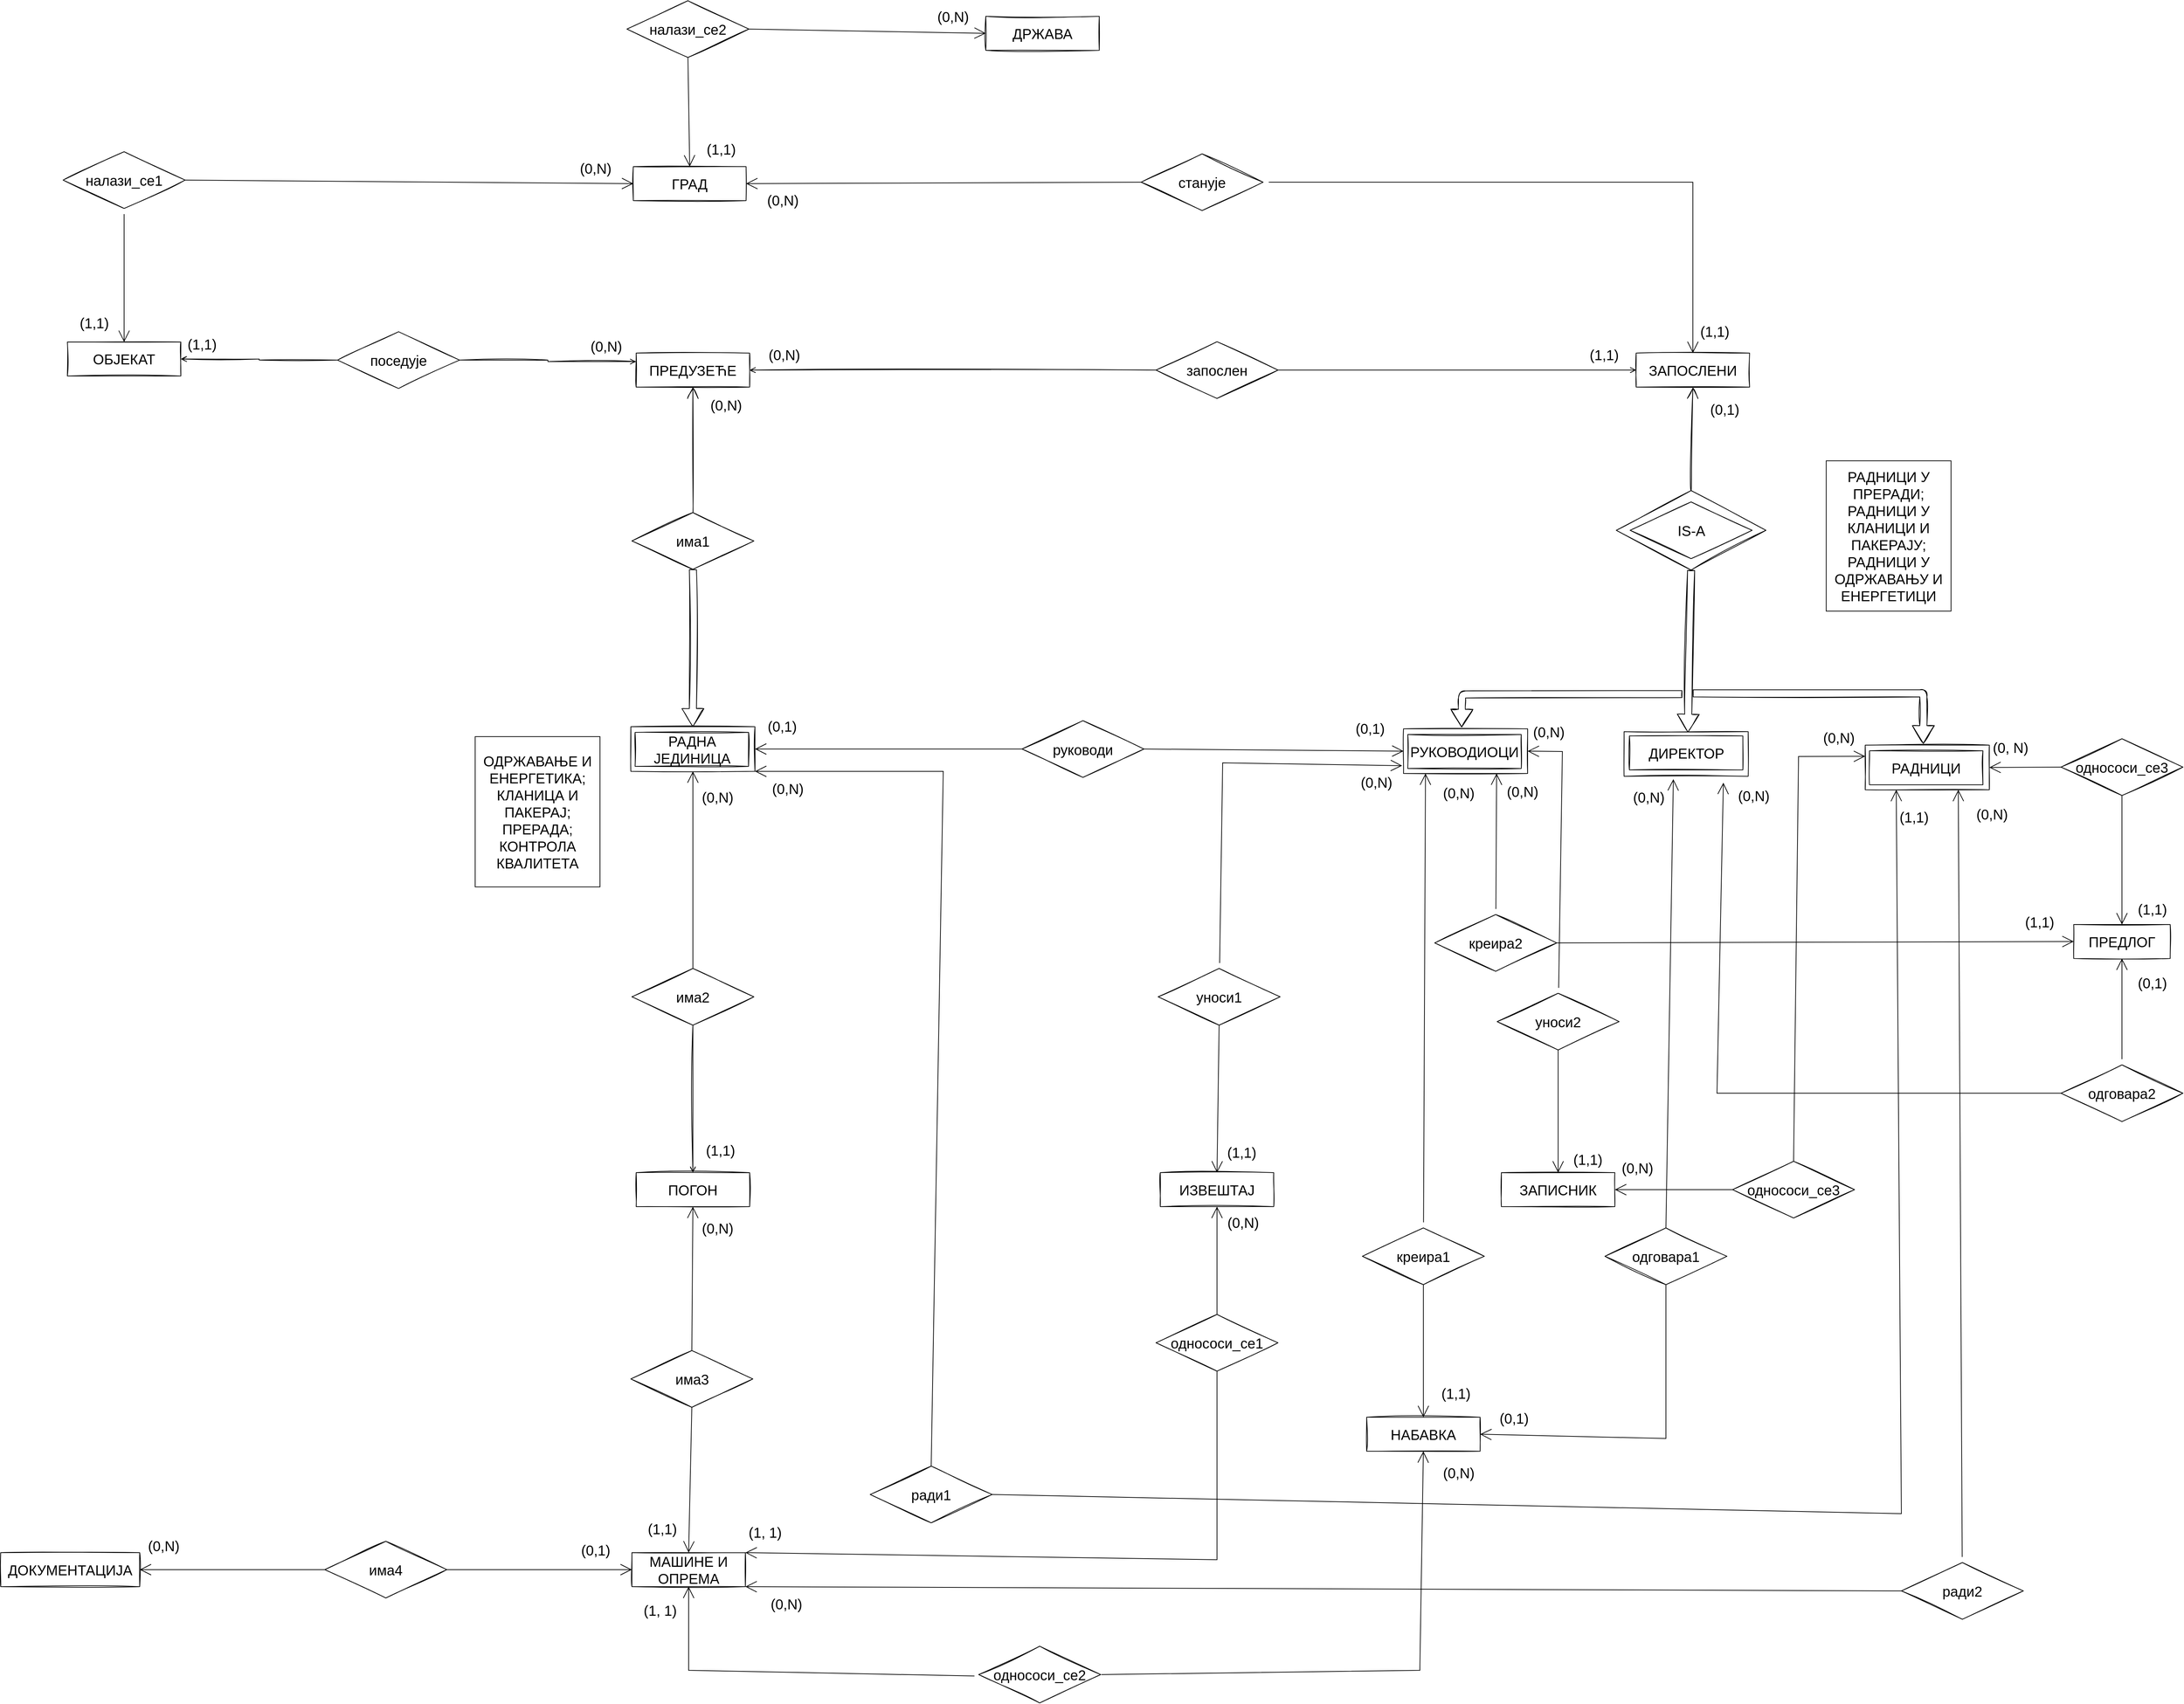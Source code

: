 <mxfile version="20.0.4" type="device"><diagram id="zgDDuko_ZNongps94F_z" name="Page-1"><mxGraphModel dx="5540" dy="3440" grid="0" gridSize="10" guides="1" tooltips="1" connect="1" arrows="1" fold="1" page="0" pageScale="1" pageWidth="850" pageHeight="1100" math="0" shadow="0"><root><mxCell id="0"/><mxCell id="1" parent="0"/><mxCell id="6PzKKw52rIxRsLYFCzXX-1" value="ПРЕДУЗЕЋЕ" style="rounded=0;whiteSpace=wrap;html=1;sketch=1;hachureGap=4;fontFamily=Helvetica;fontSize=20;" parent="1" vertex="1"><mxGeometry x="225" y="-86" width="160" height="48" as="geometry"/></mxCell><mxCell id="6PzKKw52rIxRsLYFCzXX-4" value="ОБЈЕКАТ" style="rounded=0;whiteSpace=wrap;html=1;sketch=1;hachureGap=4;fontFamily=Helvetica;fontSize=20;" parent="1" vertex="1"><mxGeometry x="-577" y="-101.59" width="160" height="48" as="geometry"/></mxCell><mxCell id="8_Lt-YYKCVToOVNVKKcH-5" style="edgeStyle=none;curved=1;rounded=0;orthogonalLoop=1;jettySize=auto;html=1;exitX=0.5;exitY=0;exitDx=0;exitDy=0;entryX=0.5;entryY=1;entryDx=0;entryDy=0;endArrow=open;startSize=14;endSize=14;sourcePerimeterSpacing=8;targetPerimeterSpacing=8;" parent="1" source="6PzKKw52rIxRsLYFCzXX-7" target="6PzKKw52rIxRsLYFCzXX-87" edge="1"><mxGeometry relative="1" as="geometry"/></mxCell><mxCell id="8_Lt-YYKCVToOVNVKKcH-6" style="edgeStyle=none;curved=1;rounded=0;orthogonalLoop=1;jettySize=auto;html=1;exitX=0.5;exitY=1;exitDx=0;exitDy=0;entryX=0.5;entryY=0;entryDx=0;entryDy=0;endArrow=open;startSize=14;endSize=14;sourcePerimeterSpacing=8;targetPerimeterSpacing=8;" parent="1" source="6PzKKw52rIxRsLYFCzXX-7" target="8_Lt-YYKCVToOVNVKKcH-2" edge="1"><mxGeometry relative="1" as="geometry"/></mxCell><mxCell id="6PzKKw52rIxRsLYFCzXX-7" value="има3" style="rhombus;whiteSpace=wrap;html=1;sketch=1;hachureGap=4;fontFamily=Helvetica;fontSize=20;" parent="1" vertex="1"><mxGeometry x="217.5" y="1321" width="172" height="80" as="geometry"/></mxCell><mxCell id="6PzKKw52rIxRsLYFCzXX-294" style="edgeStyle=orthogonalEdgeStyle;rounded=0;sketch=1;hachureGap=4;orthogonalLoop=1;jettySize=auto;html=1;exitX=0;exitY=0.5;exitDx=0;exitDy=0;fontFamily=Helvetica;fontSize=16;endArrow=open;sourcePerimeterSpacing=8;targetPerimeterSpacing=8;entryX=1;entryY=0.5;entryDx=0;entryDy=0;" parent="1" source="6PzKKw52rIxRsLYFCzXX-8" target="6PzKKw52rIxRsLYFCzXX-1" edge="1"><mxGeometry relative="1" as="geometry"/></mxCell><mxCell id="6PzKKw52rIxRsLYFCzXX-296" style="edgeStyle=orthogonalEdgeStyle;rounded=0;sketch=1;hachureGap=4;orthogonalLoop=1;jettySize=auto;html=1;exitX=1;exitY=0.5;exitDx=0;exitDy=0;entryX=0;entryY=0.5;entryDx=0;entryDy=0;fontFamily=Helvetica;fontSize=16;endArrow=open;sourcePerimeterSpacing=8;targetPerimeterSpacing=8;" parent="1" source="6PzKKw52rIxRsLYFCzXX-8" target="6PzKKw52rIxRsLYFCzXX-290" edge="1"><mxGeometry relative="1" as="geometry"/></mxCell><mxCell id="6PzKKw52rIxRsLYFCzXX-8" value="запослен" style="rhombus;whiteSpace=wrap;html=1;sketch=1;hachureGap=4;fontFamily=Helvetica;fontSize=20;" parent="1" vertex="1"><mxGeometry x="958" y="-102" width="172" height="80" as="geometry"/></mxCell><mxCell id="6PzKKw52rIxRsLYFCzXX-9" value="има1" style="rhombus;whiteSpace=wrap;html=1;sketch=1;hachureGap=4;fontFamily=Helvetica;fontSize=20;" parent="1" vertex="1"><mxGeometry x="219" y="139" width="172" height="80" as="geometry"/></mxCell><mxCell id="6PzKKw52rIxRsLYFCzXX-118" style="edgeStyle=orthogonalEdgeStyle;rounded=0;sketch=1;hachureGap=4;orthogonalLoop=1;jettySize=auto;html=1;exitX=0.5;exitY=1;exitDx=0;exitDy=0;entryX=0.5;entryY=0;entryDx=0;entryDy=0;fontFamily=Helvetica;fontSize=16;endArrow=open;sourcePerimeterSpacing=8;targetPerimeterSpacing=8;" parent="1" source="8_Lt-YYKCVToOVNVKKcH-24" target="6PzKKw52rIxRsLYFCzXX-87" edge="1"><mxGeometry relative="1" as="geometry"><mxPoint x="-374" y="620.5" as="sourcePoint"/></mxGeometry></mxCell><mxCell id="6PzKKw52rIxRsLYFCzXX-14" value="(0,N)" style="text;strokeColor=none;fillColor=none;html=1;align=center;verticalAlign=middle;whiteSpace=wrap;rounded=0;sketch=1;hachureGap=4;fontFamily=Helvetica;fontSize=20;" parent="1" vertex="1"><mxGeometry x="322" y="-28" width="60" height="30" as="geometry"/></mxCell><mxCell id="6PzKKw52rIxRsLYFCzXX-19" value="" style="edgeStyle=none;orthogonalLoop=1;jettySize=auto;html=1;rounded=0;sketch=1;hachureGap=4;fontFamily=Helvetica;fontSize=16;endArrow=open;startSize=14;endSize=14;sourcePerimeterSpacing=8;targetPerimeterSpacing=8;curved=1;entryX=0.5;entryY=1;entryDx=0;entryDy=0;exitX=0.5;exitY=0;exitDx=0;exitDy=0;" parent="1" source="6PzKKw52rIxRsLYFCzXX-9" target="6PzKKw52rIxRsLYFCzXX-1" edge="1"><mxGeometry width="120" relative="1" as="geometry"><mxPoint x="750" y="256" as="sourcePoint"/><mxPoint x="305" y="-70" as="targetPoint"/><Array as="points"/></mxGeometry></mxCell><mxCell id="6PzKKw52rIxRsLYFCzXX-20" value="" style="edgeStyle=none;orthogonalLoop=1;jettySize=auto;html=1;shape=flexArrow;rounded=1;startSize=8;endSize=8;sketch=1;hachureGap=4;fontFamily=Helvetica;fontSize=16;endArrow=open;sourcePerimeterSpacing=8;targetPerimeterSpacing=8;curved=1;exitX=0.5;exitY=1;exitDx=0;exitDy=0;entryX=0.5;entryY=0;entryDx=0;entryDy=0;" parent="1" source="6PzKKw52rIxRsLYFCzXX-9" target="8_Lt-YYKCVToOVNVKKcH-48" edge="1"><mxGeometry width="140" relative="1" as="geometry"><mxPoint x="308" y="109" as="sourcePoint"/><mxPoint x="308" y="400" as="targetPoint"/><Array as="points"/></mxGeometry></mxCell><mxCell id="6PzKKw52rIxRsLYFCzXX-67" value="" style="group" parent="1" vertex="1" connectable="0"><mxGeometry x="1618" y="448" width="175" height="63" as="geometry"/></mxCell><mxCell id="6PzKKw52rIxRsLYFCzXX-68" value="" style="rounded=0;whiteSpace=wrap;html=1;sketch=1;hachureGap=4;fontFamily=Helvetica;fontSize=20;" parent="6PzKKw52rIxRsLYFCzXX-67" vertex="1"><mxGeometry width="175" height="63" as="geometry"/></mxCell><mxCell id="6PzKKw52rIxRsLYFCzXX-69" value="ДИРЕКТОР" style="rounded=0;whiteSpace=wrap;html=1;sketch=1;hachureGap=4;fontFamily=Helvetica;fontSize=20;" parent="6PzKKw52rIxRsLYFCzXX-67" vertex="1"><mxGeometry x="7.5" y="6" width="160" height="48" as="geometry"/></mxCell><mxCell id="6PzKKw52rIxRsLYFCzXX-70" value="" style="group" parent="1" vertex="1" connectable="0"><mxGeometry x="1958" y="467" width="175" height="63" as="geometry"/></mxCell><mxCell id="6PzKKw52rIxRsLYFCzXX-71" value="" style="rounded=0;whiteSpace=wrap;html=1;sketch=1;hachureGap=4;fontFamily=Helvetica;fontSize=20;" parent="6PzKKw52rIxRsLYFCzXX-70" vertex="1"><mxGeometry width="175" height="63" as="geometry"/></mxCell><mxCell id="6PzKKw52rIxRsLYFCzXX-72" value="РАДНИЦИ " style="rounded=0;whiteSpace=wrap;html=1;sketch=1;hachureGap=4;fontFamily=Helvetica;fontSize=20;" parent="6PzKKw52rIxRsLYFCzXX-70" vertex="1"><mxGeometry x="6" y="8" width="160" height="48" as="geometry"/></mxCell><mxCell id="6PzKKw52rIxRsLYFCzXX-87" value="ПОГОН" style="rounded=0;whiteSpace=wrap;html=1;sketch=1;hachureGap=4;fontFamily=Helvetica;fontSize=20;" parent="1" vertex="1"><mxGeometry x="225" y="1070" width="160" height="48" as="geometry"/></mxCell><mxCell id="6PzKKw52rIxRsLYFCzXX-97" value="" style="group" parent="1" vertex="1" connectable="0"><mxGeometry x="-196" y="-119.59" width="174" height="84" as="geometry"/></mxCell><mxCell id="6PzKKw52rIxRsLYFCzXX-11" value="поседује" style="rhombus;whiteSpace=wrap;html=1;sketch=1;hachureGap=4;fontFamily=Helvetica;fontSize=20;" parent="6PzKKw52rIxRsLYFCzXX-97" vertex="1"><mxGeometry y="3.5" width="172" height="80" as="geometry"/></mxCell><mxCell id="6PzKKw52rIxRsLYFCzXX-101" style="edgeStyle=orthogonalEdgeStyle;rounded=0;sketch=1;hachureGap=4;orthogonalLoop=1;jettySize=auto;html=1;exitX=1;exitY=0.5;exitDx=0;exitDy=0;entryX=0;entryY=0.25;entryDx=0;entryDy=0;fontFamily=Helvetica;fontSize=16;endArrow=open;sourcePerimeterSpacing=8;targetPerimeterSpacing=8;" parent="1" source="6PzKKw52rIxRsLYFCzXX-11" target="6PzKKw52rIxRsLYFCzXX-1" edge="1"><mxGeometry relative="1" as="geometry"/></mxCell><mxCell id="6PzKKw52rIxRsLYFCzXX-102" style="edgeStyle=orthogonalEdgeStyle;rounded=0;sketch=1;hachureGap=4;orthogonalLoop=1;jettySize=auto;html=1;exitX=0;exitY=0.5;exitDx=0;exitDy=0;entryX=1;entryY=0.5;entryDx=0;entryDy=0;fontFamily=Helvetica;fontSize=16;endArrow=open;sourcePerimeterSpacing=8;targetPerimeterSpacing=8;" parent="1" source="6PzKKw52rIxRsLYFCzXX-11" target="6PzKKw52rIxRsLYFCzXX-4" edge="1"><mxGeometry relative="1" as="geometry"/></mxCell><mxCell id="6PzKKw52rIxRsLYFCzXX-103" value="(1,1)" style="text;strokeColor=none;fillColor=none;html=1;align=center;verticalAlign=middle;whiteSpace=wrap;rounded=0;sketch=1;hachureGap=4;fontFamily=Helvetica;fontSize=20;" parent="1" vertex="1"><mxGeometry x="-417" y="-114.09" width="60" height="30" as="geometry"/></mxCell><mxCell id="6PzKKw52rIxRsLYFCzXX-116" value="(0,N)" style="text;strokeColor=none;fillColor=none;html=1;align=center;verticalAlign=middle;whiteSpace=wrap;rounded=0;sketch=1;hachureGap=4;fontFamily=Helvetica;fontSize=20;" parent="1" vertex="1"><mxGeometry x="310" y="525" width="60" height="30" as="geometry"/></mxCell><mxCell id="6PzKKw52rIxRsLYFCzXX-121" value="(1,1)" style="text;strokeColor=none;fillColor=none;html=1;align=center;verticalAlign=middle;whiteSpace=wrap;rounded=0;sketch=1;hachureGap=4;fontFamily=Helvetica;fontSize=20;" parent="1" vertex="1"><mxGeometry x="314" y="1023" width="60" height="30" as="geometry"/></mxCell><mxCell id="6PzKKw52rIxRsLYFCzXX-194" value="" style="edgeStyle=none;orthogonalLoop=1;jettySize=auto;html=1;rounded=0;sketch=1;hachureGap=4;fontFamily=Helvetica;fontSize=16;endArrow=open;startSize=14;endSize=14;sourcePerimeterSpacing=8;targetPerimeterSpacing=8;curved=1;entryX=0.5;entryY=1;entryDx=0;entryDy=0;exitX=0.5;exitY=0;exitDx=0;exitDy=0;" parent="1" source="6PzKKw52rIxRsLYFCzXX-196" target="6PzKKw52rIxRsLYFCzXX-290" edge="1"><mxGeometry width="120" relative="1" as="geometry"><mxPoint x="1203" y="30.0" as="sourcePoint"/><mxPoint x="1203" y="-68.0" as="targetPoint"/><Array as="points"/></mxGeometry></mxCell><mxCell id="6PzKKw52rIxRsLYFCzXX-195" value="" style="group" parent="1" vertex="1" connectable="0"><mxGeometry x="1607" y="108" width="211" height="112" as="geometry"/></mxCell><mxCell id="6PzKKw52rIxRsLYFCzXX-196" value="" style="rhombus;whiteSpace=wrap;html=1;sketch=1;hachureGap=4;fontFamily=Helvetica;fontSize=20;" parent="6PzKKw52rIxRsLYFCzXX-195" vertex="1"><mxGeometry width="211" height="112" as="geometry"/></mxCell><mxCell id="6PzKKw52rIxRsLYFCzXX-197" value="IS-A" style="rhombus;whiteSpace=wrap;html=1;sketch=1;hachureGap=4;fontFamily=Helvetica;fontSize=20;" parent="6PzKKw52rIxRsLYFCzXX-195" vertex="1"><mxGeometry x="19.5" y="16" width="172" height="80" as="geometry"/></mxCell><mxCell id="6PzKKw52rIxRsLYFCzXX-201" value="" style="edgeStyle=orthogonalEdgeStyle;orthogonalLoop=1;jettySize=auto;html=1;shape=flexArrow;rounded=1;startSize=8;endSize=8;sketch=1;hachureGap=4;fontFamily=Helvetica;fontSize=16;endArrow=open;sourcePerimeterSpacing=8;targetPerimeterSpacing=8;" parent="1" edge="1"><mxGeometry width="140" relative="1" as="geometry"><mxPoint x="1700" y="395" as="sourcePoint"/><mxPoint x="1389" y="442" as="targetPoint"/></mxGeometry></mxCell><mxCell id="6PzKKw52rIxRsLYFCzXX-202" value="" style="orthogonalLoop=1;jettySize=auto;html=1;shape=flexArrow;rounded=1;startSize=8;endSize=8;sketch=1;hachureGap=4;fontFamily=Helvetica;fontSize=16;endArrow=open;sourcePerimeterSpacing=8;targetPerimeterSpacing=8;exitX=0.5;exitY=1;exitDx=0;exitDy=0;" parent="1" edge="1" source="6PzKKw52rIxRsLYFCzXX-196"><mxGeometry width="140" relative="1" as="geometry"><mxPoint x="1708" y="303" as="sourcePoint"/><mxPoint x="1708" y="449" as="targetPoint"/></mxGeometry></mxCell><mxCell id="6PzKKw52rIxRsLYFCzXX-204" value="" style="edgeStyle=orthogonalEdgeStyle;orthogonalLoop=1;jettySize=auto;html=1;shape=flexArrow;rounded=1;startSize=8;endSize=8;sketch=1;hachureGap=4;fontFamily=Helvetica;fontSize=16;endArrow=open;sourcePerimeterSpacing=8;targetPerimeterSpacing=8;" parent="1" edge="1"><mxGeometry width="140" relative="1" as="geometry"><mxPoint x="1715" y="394" as="sourcePoint"/><mxPoint x="2040" y="465" as="targetPoint"/><Array as="points"><mxPoint x="2040" y="394"/></Array></mxGeometry></mxCell><mxCell id="6PzKKw52rIxRsLYFCzXX-208" value="" style="group" parent="1" vertex="1" connectable="0"><mxGeometry x="1307" y="444" width="175" height="63" as="geometry"/></mxCell><mxCell id="6PzKKw52rIxRsLYFCzXX-209" value="" style="rounded=0;whiteSpace=wrap;html=1;sketch=1;hachureGap=4;fontFamily=Helvetica;fontSize=20;" parent="6PzKKw52rIxRsLYFCzXX-208" vertex="1"><mxGeometry width="175" height="63" as="geometry"/></mxCell><mxCell id="6PzKKw52rIxRsLYFCzXX-210" value="РУКОВОДИОЦИ" style="rounded=0;whiteSpace=wrap;html=1;sketch=1;hachureGap=4;fontFamily=Helvetica;fontSize=20;" parent="6PzKKw52rIxRsLYFCzXX-208" vertex="1"><mxGeometry x="6" y="8" width="160" height="48" as="geometry"/></mxCell><mxCell id="6PzKKw52rIxRsLYFCzXX-211" value="(1,1)" style="text;strokeColor=none;fillColor=none;html=1;align=center;verticalAlign=middle;whiteSpace=wrap;rounded=0;sketch=1;hachureGap=4;fontFamily=Helvetica;fontSize=20;" parent="1" vertex="1"><mxGeometry x="1560" y="-98.59" width="60" height="30" as="geometry"/></mxCell><mxCell id="6PzKKw52rIxRsLYFCzXX-290" value="ЗАПОСЛЕНИ" style="rounded=0;whiteSpace=wrap;html=1;sketch=1;hachureGap=4;fontFamily=Helvetica;fontSize=20;" parent="1" vertex="1"><mxGeometry x="1635" y="-86" width="160" height="48" as="geometry"/></mxCell><mxCell id="6PzKKw52rIxRsLYFCzXX-295" value="(0,N)" style="text;strokeColor=none;fillColor=none;html=1;align=center;verticalAlign=middle;whiteSpace=wrap;rounded=0;sketch=1;hachureGap=4;fontFamily=Helvetica;fontSize=20;" parent="1" vertex="1"><mxGeometry x="153" y="-111" width="60" height="30" as="geometry"/></mxCell><mxCell id="8_Lt-YYKCVToOVNVKKcH-2" value="МАШИНЕ И ОПРЕМА" style="rounded=0;whiteSpace=wrap;html=1;sketch=1;hachureGap=4;fontFamily=Helvetica;fontSize=20;" parent="1" vertex="1"><mxGeometry x="219" y="1606" width="160" height="48" as="geometry"/></mxCell><mxCell id="8_Lt-YYKCVToOVNVKKcH-87" style="edgeStyle=none;rounded=0;orthogonalLoop=1;jettySize=auto;html=1;entryX=0.177;entryY=1;entryDx=0;entryDy=0;endArrow=open;startSize=14;endSize=14;sourcePerimeterSpacing=8;targetPerimeterSpacing=8;entryPerimeter=0;" parent="1" source="8_Lt-YYKCVToOVNVKKcH-4" target="6PzKKw52rIxRsLYFCzXX-209" edge="1"><mxGeometry relative="1" as="geometry"/></mxCell><mxCell id="8_Lt-YYKCVToOVNVKKcH-92" style="edgeStyle=none;rounded=0;orthogonalLoop=1;jettySize=auto;html=1;exitX=0.5;exitY=1;exitDx=0;exitDy=0;entryX=0.5;entryY=0;entryDx=0;entryDy=0;endArrow=open;startSize=14;endSize=14;sourcePerimeterSpacing=8;targetPerimeterSpacing=8;" parent="1" source="8_Lt-YYKCVToOVNVKKcH-4" target="8_Lt-YYKCVToOVNVKKcH-89" edge="1"><mxGeometry relative="1" as="geometry"/></mxCell><mxCell id="8_Lt-YYKCVToOVNVKKcH-4" value="креира1" style="rhombus;whiteSpace=wrap;html=1;sketch=1;hachureGap=4;fontFamily=Helvetica;fontSize=20;" parent="1" vertex="1"><mxGeometry x="1249" y="1148" width="172" height="80" as="geometry"/></mxCell><mxCell id="8_Lt-YYKCVToOVNVKKcH-7" value="(0,N)" style="text;strokeColor=none;fillColor=none;html=1;align=center;verticalAlign=middle;whiteSpace=wrap;rounded=0;sketch=1;hachureGap=4;fontFamily=Helvetica;fontSize=20;" parent="1" vertex="1"><mxGeometry x="310" y="1133" width="60" height="30" as="geometry"/></mxCell><mxCell id="8_Lt-YYKCVToOVNVKKcH-8" value="(1,1)" style="text;strokeColor=none;fillColor=none;html=1;align=center;verticalAlign=middle;whiteSpace=wrap;rounded=0;sketch=1;hachureGap=4;fontFamily=Helvetica;fontSize=20;" parent="1" vertex="1"><mxGeometry x="232" y="1557" width="60" height="30" as="geometry"/></mxCell><mxCell id="8_Lt-YYKCVToOVNVKKcH-25" style="edgeStyle=none;rounded=0;orthogonalLoop=1;jettySize=auto;html=1;entryX=0.5;entryY=1;entryDx=0;entryDy=0;endArrow=open;startSize=14;endSize=14;sourcePerimeterSpacing=8;targetPerimeterSpacing=8;exitX=0.5;exitY=0;exitDx=0;exitDy=0;" parent="1" source="8_Lt-YYKCVToOVNVKKcH-24" target="8_Lt-YYKCVToOVNVKKcH-48" edge="1"><mxGeometry relative="1" as="geometry"><mxPoint x="309" y="444" as="targetPoint"/></mxGeometry></mxCell><mxCell id="8_Lt-YYKCVToOVNVKKcH-24" value="има2" style="rhombus;whiteSpace=wrap;html=1;sketch=1;hachureGap=4;fontFamily=Helvetica;fontSize=20;" parent="1" vertex="1"><mxGeometry x="219" y="782" width="172" height="80" as="geometry"/></mxCell><mxCell id="8_Lt-YYKCVToOVNVKKcH-36" value="&lt;div&gt;ОДРЖАВАЊЕ И ЕНЕРГЕТИКА;&lt;/div&gt;&lt;div&gt;КЛАНИЦА И ПАКЕРАЈ;&lt;/div&gt;&lt;div&gt;ПРЕРАДА;&lt;/div&gt;&lt;div&gt;КОНТРОЛА КВАЛИТЕТА&lt;br&gt;&lt;/div&gt;" style="rounded=0;whiteSpace=wrap;html=1;hachureGap=4;fontSize=20;" parent="1" vertex="1"><mxGeometry x="-2" y="455" width="176" height="212" as="geometry"/></mxCell><mxCell id="8_Lt-YYKCVToOVNVKKcH-42" value="&lt;div&gt;РАДНИЦИ У ПРЕРАДИ;&lt;/div&gt;&lt;div&gt;РАДНИЦИ У КЛАНИЦИ И ПАКЕРАЈУ;&lt;/div&gt;&lt;div&gt;РАДНИЦИ У ОДРЖАВАЊУ И ЕНЕРГЕТИЦИ&lt;br&gt;&lt;/div&gt;" style="rounded=0;whiteSpace=wrap;html=1;hachureGap=4;fontSize=20;" parent="1" vertex="1"><mxGeometry x="1903" y="66" width="176" height="212" as="geometry"/></mxCell><mxCell id="8_Lt-YYKCVToOVNVKKcH-47" value="" style="group" parent="1" vertex="1" connectable="0"><mxGeometry x="217.5" y="441" width="175" height="63" as="geometry"/></mxCell><mxCell id="8_Lt-YYKCVToOVNVKKcH-48" value="" style="rounded=0;whiteSpace=wrap;html=1;sketch=1;hachureGap=4;fontFamily=Helvetica;fontSize=20;" parent="8_Lt-YYKCVToOVNVKKcH-47" vertex="1"><mxGeometry width="175" height="63" as="geometry"/></mxCell><mxCell id="8_Lt-YYKCVToOVNVKKcH-49" value="РАДНА ЈЕДИНИЦА" style="rounded=0;whiteSpace=wrap;html=1;sketch=1;hachureGap=4;fontFamily=Helvetica;fontSize=20;" parent="8_Lt-YYKCVToOVNVKKcH-47" vertex="1"><mxGeometry x="6" y="8" width="160" height="48" as="geometry"/></mxCell><mxCell id="8_Lt-YYKCVToOVNVKKcH-54" style="edgeStyle=none;rounded=0;orthogonalLoop=1;jettySize=auto;html=1;entryX=0.75;entryY=1;entryDx=0;entryDy=0;endArrow=open;startSize=14;endSize=14;sourcePerimeterSpacing=8;targetPerimeterSpacing=8;" parent="1" source="8_Lt-YYKCVToOVNVKKcH-52" target="6PzKKw52rIxRsLYFCzXX-71" edge="1"><mxGeometry relative="1" as="geometry"/></mxCell><mxCell id="8_Lt-YYKCVToOVNVKKcH-64" style="edgeStyle=none;rounded=0;orthogonalLoop=1;jettySize=auto;html=1;exitX=0;exitY=0.5;exitDx=0;exitDy=0;entryX=1;entryY=1;entryDx=0;entryDy=0;endArrow=open;startSize=14;endSize=14;sourcePerimeterSpacing=8;targetPerimeterSpacing=8;" parent="1" source="8_Lt-YYKCVToOVNVKKcH-52" target="8_Lt-YYKCVToOVNVKKcH-2" edge="1"><mxGeometry relative="1" as="geometry"/></mxCell><mxCell id="8_Lt-YYKCVToOVNVKKcH-52" value="ради2" style="rhombus;whiteSpace=wrap;html=1;sketch=1;hachureGap=4;fontFamily=Helvetica;fontSize=20;" parent="1" vertex="1"><mxGeometry x="2009" y="1620" width="172" height="80" as="geometry"/></mxCell><mxCell id="8_Lt-YYKCVToOVNVKKcH-65" value="(0,N)" style="text;strokeColor=none;fillColor=none;html=1;align=center;verticalAlign=middle;whiteSpace=wrap;rounded=0;sketch=1;hachureGap=4;fontFamily=Helvetica;fontSize=20;" parent="1" vertex="1"><mxGeometry x="407" y="1663" width="60" height="30" as="geometry"/></mxCell><mxCell id="8_Lt-YYKCVToOVNVKKcH-73" style="edgeStyle=none;rounded=0;orthogonalLoop=1;jettySize=auto;html=1;exitX=1;exitY=0.5;exitDx=0;exitDy=0;entryX=0;entryY=0.5;entryDx=0;entryDy=0;endArrow=open;startSize=14;endSize=14;sourcePerimeterSpacing=8;targetPerimeterSpacing=8;" parent="1" source="8_Lt-YYKCVToOVNVKKcH-71" target="6PzKKw52rIxRsLYFCzXX-209" edge="1"><mxGeometry relative="1" as="geometry"/></mxCell><mxCell id="8_Lt-YYKCVToOVNVKKcH-74" style="edgeStyle=none;rounded=0;orthogonalLoop=1;jettySize=auto;html=1;exitX=0;exitY=0.5;exitDx=0;exitDy=0;entryX=1;entryY=0.5;entryDx=0;entryDy=0;endArrow=open;startSize=14;endSize=14;sourcePerimeterSpacing=8;targetPerimeterSpacing=8;" parent="1" source="8_Lt-YYKCVToOVNVKKcH-71" target="8_Lt-YYKCVToOVNVKKcH-48" edge="1"><mxGeometry relative="1" as="geometry"/></mxCell><mxCell id="8_Lt-YYKCVToOVNVKKcH-71" value="руководи" style="rhombus;whiteSpace=wrap;html=1;sketch=1;hachureGap=4;fontFamily=Helvetica;fontSize=20;" parent="1" vertex="1"><mxGeometry x="769" y="432.5" width="172" height="80" as="geometry"/></mxCell><mxCell id="8_Lt-YYKCVToOVNVKKcH-78" value="(0,1)" style="text;strokeColor=none;fillColor=none;html=1;align=center;verticalAlign=middle;whiteSpace=wrap;rounded=0;sketch=1;hachureGap=4;fontFamily=Helvetica;fontSize=20;" parent="1" vertex="1"><mxGeometry x="401" y="425" width="60" height="30" as="geometry"/></mxCell><mxCell id="8_Lt-YYKCVToOVNVKKcH-80" value="(0,1)" style="text;strokeColor=none;fillColor=none;html=1;align=center;verticalAlign=middle;whiteSpace=wrap;rounded=0;sketch=1;hachureGap=4;fontFamily=Helvetica;fontSize=20;" parent="1" vertex="1"><mxGeometry x="1230" y="428" width="60" height="30" as="geometry"/></mxCell><mxCell id="8_Lt-YYKCVToOVNVKKcH-81" value="(0,N)" style="text;strokeColor=none;fillColor=none;html=1;align=center;verticalAlign=middle;whiteSpace=wrap;rounded=0;sketch=1;hachureGap=4;fontFamily=Helvetica;fontSize=20;" parent="1" vertex="1"><mxGeometry x="404" y="-98.59" width="60" height="30" as="geometry"/></mxCell><mxCell id="8_Lt-YYKCVToOVNVKKcH-89" value="НАБАВКА" style="rounded=0;whiteSpace=wrap;html=1;sketch=1;hachureGap=4;fontFamily=Helvetica;fontSize=20;" parent="1" vertex="1"><mxGeometry x="1255" y="1415" width="160" height="48" as="geometry"/></mxCell><mxCell id="8_Lt-YYKCVToOVNVKKcH-101" style="edgeStyle=none;rounded=0;orthogonalLoop=1;jettySize=auto;html=1;entryX=0.5;entryY=1;entryDx=0;entryDy=0;endArrow=open;startSize=14;endSize=14;sourcePerimeterSpacing=8;targetPerimeterSpacing=8;" parent="1" target="8_Lt-YYKCVToOVNVKKcH-89" edge="1"><mxGeometry relative="1" as="geometry"><mxPoint x="881" y="1778" as="sourcePoint"/><Array as="points"><mxPoint x="1330" y="1772"/></Array></mxGeometry></mxCell><mxCell id="8_Lt-YYKCVToOVNVKKcH-102" style="edgeStyle=none;rounded=0;orthogonalLoop=1;jettySize=auto;html=1;entryX=0.5;entryY=1;entryDx=0;entryDy=0;endArrow=open;startSize=14;endSize=14;sourcePerimeterSpacing=8;targetPerimeterSpacing=8;" parent="1" target="8_Lt-YYKCVToOVNVKKcH-2" edge="1"><mxGeometry relative="1" as="geometry"><mxPoint x="702" y="1780" as="sourcePoint"/><Array as="points"><mxPoint x="299" y="1772"/></Array></mxGeometry></mxCell><mxCell id="8_Lt-YYKCVToOVNVKKcH-96" value="(0,N)" style="text;strokeColor=none;fillColor=none;html=1;align=center;verticalAlign=middle;whiteSpace=wrap;rounded=0;sketch=1;hachureGap=4;fontFamily=Helvetica;fontSize=20;" parent="1" vertex="1"><mxGeometry x="2107" y="549" width="60" height="30" as="geometry"/></mxCell><mxCell id="8_Lt-YYKCVToOVNVKKcH-103" value="(0,N)" style="text;strokeColor=none;fillColor=none;html=1;align=center;verticalAlign=middle;whiteSpace=wrap;rounded=0;sketch=1;hachureGap=4;fontFamily=Helvetica;fontSize=20;" parent="1" vertex="1"><mxGeometry x="1355" y="1478" width="60" height="30" as="geometry"/></mxCell><mxCell id="8_Lt-YYKCVToOVNVKKcH-104" value="(1, 1)" style="text;strokeColor=none;fillColor=none;html=1;align=center;verticalAlign=middle;whiteSpace=wrap;rounded=0;sketch=1;hachureGap=4;fontFamily=Helvetica;fontSize=20;" parent="1" vertex="1"><mxGeometry x="229" y="1672" width="60" height="30" as="geometry"/></mxCell><mxCell id="8_Lt-YYKCVToOVNVKKcH-108" style="edgeStyle=none;rounded=0;orthogonalLoop=1;jettySize=auto;html=1;exitX=0.5;exitY=0;exitDx=0;exitDy=0;entryX=0.397;entryY=1.063;entryDx=0;entryDy=0;endArrow=open;startSize=14;endSize=14;sourcePerimeterSpacing=8;targetPerimeterSpacing=8;entryPerimeter=0;" parent="1" source="8_Lt-YYKCVToOVNVKKcH-107" target="6PzKKw52rIxRsLYFCzXX-68" edge="1"><mxGeometry relative="1" as="geometry"/></mxCell><mxCell id="8_Lt-YYKCVToOVNVKKcH-109" style="edgeStyle=none;rounded=0;orthogonalLoop=1;jettySize=auto;html=1;exitX=0.5;exitY=1;exitDx=0;exitDy=0;entryX=1;entryY=0.5;entryDx=0;entryDy=0;endArrow=open;startSize=14;endSize=14;sourcePerimeterSpacing=8;targetPerimeterSpacing=8;" parent="1" source="8_Lt-YYKCVToOVNVKKcH-107" target="8_Lt-YYKCVToOVNVKKcH-89" edge="1"><mxGeometry relative="1" as="geometry"><Array as="points"><mxPoint x="1677" y="1445"/></Array></mxGeometry></mxCell><mxCell id="8_Lt-YYKCVToOVNVKKcH-107" value="одговара1" style="rhombus;whiteSpace=wrap;html=1;sketch=1;hachureGap=4;fontFamily=Helvetica;fontSize=20;" parent="1" vertex="1"><mxGeometry x="1591" y="1148" width="172" height="80" as="geometry"/></mxCell><mxCell id="8_Lt-YYKCVToOVNVKKcH-111" style="edgeStyle=none;rounded=0;orthogonalLoop=1;jettySize=auto;html=1;endArrow=open;startSize=14;endSize=14;sourcePerimeterSpacing=8;targetPerimeterSpacing=8;" parent="1" source="8_Lt-YYKCVToOVNVKKcH-110" edge="1"><mxGeometry relative="1" as="geometry"><Array as="points"><mxPoint x="1052" y="492"/></Array><mxPoint x="1305" y="496" as="targetPoint"/></mxGeometry></mxCell><mxCell id="8_Lt-YYKCVToOVNVKKcH-113" style="edgeStyle=none;rounded=0;orthogonalLoop=1;jettySize=auto;html=1;exitX=0.5;exitY=1;exitDx=0;exitDy=0;entryX=0.5;entryY=0;entryDx=0;entryDy=0;endArrow=open;startSize=14;endSize=14;sourcePerimeterSpacing=8;targetPerimeterSpacing=8;" parent="1" source="8_Lt-YYKCVToOVNVKKcH-110" target="8_Lt-YYKCVToOVNVKKcH-112" edge="1"><mxGeometry relative="1" as="geometry"/></mxCell><mxCell id="8_Lt-YYKCVToOVNVKKcH-110" value="уноси1" style="rhombus;whiteSpace=wrap;html=1;sketch=1;hachureGap=4;fontFamily=Helvetica;fontSize=20;" parent="1" vertex="1"><mxGeometry x="961" y="782" width="172" height="80" as="geometry"/></mxCell><mxCell id="8_Lt-YYKCVToOVNVKKcH-112" value="ИЗВЕШТАЈ" style="rounded=0;whiteSpace=wrap;html=1;sketch=1;hachureGap=4;fontFamily=Helvetica;fontSize=20;" parent="1" vertex="1"><mxGeometry x="964" y="1070" width="160" height="48" as="geometry"/></mxCell><mxCell id="8_Lt-YYKCVToOVNVKKcH-115" value="ДОКУМЕНТАЦИЈА" style="rounded=0;whiteSpace=wrap;html=1;sketch=1;hachureGap=4;fontFamily=Helvetica;fontSize=20;" parent="1" vertex="1"><mxGeometry x="-671" y="1606" width="196" height="48" as="geometry"/></mxCell><mxCell id="8_Lt-YYKCVToOVNVKKcH-117" style="edgeStyle=none;rounded=0;orthogonalLoop=1;jettySize=auto;html=1;exitX=1;exitY=0.5;exitDx=0;exitDy=0;entryX=0;entryY=0.5;entryDx=0;entryDy=0;endArrow=open;startSize=14;endSize=14;sourcePerimeterSpacing=8;targetPerimeterSpacing=8;" parent="1" source="8_Lt-YYKCVToOVNVKKcH-116" target="8_Lt-YYKCVToOVNVKKcH-2" edge="1"><mxGeometry relative="1" as="geometry"/></mxCell><mxCell id="8_Lt-YYKCVToOVNVKKcH-130" style="edgeStyle=none;rounded=0;orthogonalLoop=1;jettySize=auto;html=1;exitX=0;exitY=0.5;exitDx=0;exitDy=0;entryX=1;entryY=0.5;entryDx=0;entryDy=0;endArrow=open;startSize=14;endSize=14;sourcePerimeterSpacing=8;targetPerimeterSpacing=8;" parent="1" source="8_Lt-YYKCVToOVNVKKcH-116" target="8_Lt-YYKCVToOVNVKKcH-115" edge="1"><mxGeometry relative="1" as="geometry"/></mxCell><mxCell id="8_Lt-YYKCVToOVNVKKcH-116" value="има4" style="rhombus;whiteSpace=wrap;html=1;sketch=1;hachureGap=4;fontFamily=Helvetica;fontSize=20;" parent="1" vertex="1"><mxGeometry x="-214" y="1590" width="172" height="80" as="geometry"/></mxCell><mxCell id="8_Lt-YYKCVToOVNVKKcH-119" value="(0,1)" style="text;strokeColor=none;fillColor=none;html=1;align=center;verticalAlign=middle;whiteSpace=wrap;rounded=0;sketch=1;hachureGap=4;fontFamily=Helvetica;fontSize=20;" parent="1" vertex="1"><mxGeometry x="138" y="1587" width="60" height="30" as="geometry"/></mxCell><mxCell id="8_Lt-YYKCVToOVNVKKcH-124" value="(0,1)" style="text;strokeColor=none;fillColor=none;html=1;align=center;verticalAlign=middle;whiteSpace=wrap;rounded=0;sketch=1;hachureGap=4;fontFamily=Helvetica;fontSize=20;" parent="1" vertex="1"><mxGeometry x="1730" y="-22" width="60" height="30" as="geometry"/></mxCell><mxCell id="8_Lt-YYKCVToOVNVKKcH-126" style="edgeStyle=none;rounded=0;orthogonalLoop=1;jettySize=auto;html=1;exitX=1;exitY=0.5;exitDx=0;exitDy=0;entryX=0.25;entryY=1;entryDx=0;entryDy=0;endArrow=open;startSize=14;endSize=14;sourcePerimeterSpacing=8;targetPerimeterSpacing=8;" parent="1" source="8_Lt-YYKCVToOVNVKKcH-125" target="6PzKKw52rIxRsLYFCzXX-71" edge="1"><mxGeometry relative="1" as="geometry"><Array as="points"><mxPoint x="2009" y="1551"/></Array></mxGeometry></mxCell><mxCell id="8_Lt-YYKCVToOVNVKKcH-127" style="edgeStyle=none;rounded=0;orthogonalLoop=1;jettySize=auto;html=1;exitX=0.5;exitY=0;exitDx=0;exitDy=0;entryX=1;entryY=1;entryDx=0;entryDy=0;endArrow=open;startSize=14;endSize=14;sourcePerimeterSpacing=8;targetPerimeterSpacing=8;" parent="1" source="8_Lt-YYKCVToOVNVKKcH-125" target="8_Lt-YYKCVToOVNVKKcH-48" edge="1"><mxGeometry relative="1" as="geometry"><Array as="points"><mxPoint x="658" y="504"/></Array></mxGeometry></mxCell><mxCell id="8_Lt-YYKCVToOVNVKKcH-125" value="ради1" style="rhombus;whiteSpace=wrap;html=1;sketch=1;hachureGap=4;fontFamily=Helvetica;fontSize=20;" parent="1" vertex="1"><mxGeometry x="555" y="1484" width="172" height="80" as="geometry"/></mxCell><mxCell id="8_Lt-YYKCVToOVNVKKcH-128" value="(1,1)" style="text;strokeColor=none;fillColor=none;html=1;align=center;verticalAlign=middle;whiteSpace=wrap;rounded=0;sketch=1;hachureGap=4;fontFamily=Helvetica;fontSize=20;" parent="1" vertex="1"><mxGeometry x="1997" y="553" width="60" height="30" as="geometry"/></mxCell><mxCell id="8_Lt-YYKCVToOVNVKKcH-129" value="(0,N)" style="text;strokeColor=none;fillColor=none;html=1;align=center;verticalAlign=middle;whiteSpace=wrap;rounded=0;sketch=1;hachureGap=4;fontFamily=Helvetica;fontSize=20;" parent="1" vertex="1"><mxGeometry x="409" y="512.5" width="60" height="30" as="geometry"/></mxCell><mxCell id="8_Lt-YYKCVToOVNVKKcH-131" value="(0,N)" style="text;strokeColor=none;fillColor=none;html=1;align=center;verticalAlign=middle;whiteSpace=wrap;rounded=0;sketch=1;hachureGap=4;fontFamily=Helvetica;fontSize=20;" parent="1" vertex="1"><mxGeometry x="-471" y="1581" width="60" height="30" as="geometry"/></mxCell><mxCell id="8_Lt-YYKCVToOVNVKKcH-132" value="(0,N)" style="text;strokeColor=none;fillColor=none;html=1;align=center;verticalAlign=middle;whiteSpace=wrap;rounded=0;sketch=1;hachureGap=4;fontFamily=Helvetica;fontSize=20;" parent="1" vertex="1"><mxGeometry x="1355" y="519" width="60" height="30" as="geometry"/></mxCell><mxCell id="8_Lt-YYKCVToOVNVKKcH-134" value="(1,1)" style="text;strokeColor=none;fillColor=none;html=1;align=center;verticalAlign=middle;whiteSpace=wrap;rounded=0;sketch=1;hachureGap=4;fontFamily=Helvetica;fontSize=20;" parent="1" vertex="1"><mxGeometry x="1351" y="1366" width="60" height="30" as="geometry"/></mxCell><mxCell id="8_Lt-YYKCVToOVNVKKcH-135" value="(0,1)" style="text;strokeColor=none;fillColor=none;html=1;align=center;verticalAlign=middle;whiteSpace=wrap;rounded=0;sketch=1;hachureGap=4;fontFamily=Helvetica;fontSize=20;" parent="1" vertex="1"><mxGeometry x="1433" y="1401" width="60" height="30" as="geometry"/></mxCell><mxCell id="8_Lt-YYKCVToOVNVKKcH-136" value="(0,N)" style="text;strokeColor=none;fillColor=none;html=1;align=center;verticalAlign=middle;whiteSpace=wrap;rounded=0;sketch=1;hachureGap=4;fontFamily=Helvetica;fontSize=20;" parent="1" vertex="1"><mxGeometry x="1623" y="525" width="60" height="30" as="geometry"/></mxCell><mxCell id="8_Lt-YYKCVToOVNVKKcH-139" style="edgeStyle=none;rounded=0;orthogonalLoop=1;jettySize=auto;html=1;exitX=0.5;exitY=0;exitDx=0;exitDy=0;entryX=0.5;entryY=1;entryDx=0;entryDy=0;endArrow=open;startSize=14;endSize=14;sourcePerimeterSpacing=8;targetPerimeterSpacing=8;" parent="1" source="8_Lt-YYKCVToOVNVKKcH-138" target="8_Lt-YYKCVToOVNVKKcH-112" edge="1"><mxGeometry relative="1" as="geometry"/></mxCell><mxCell id="8_Lt-YYKCVToOVNVKKcH-140" style="edgeStyle=none;rounded=0;orthogonalLoop=1;jettySize=auto;html=1;exitX=0.5;exitY=1;exitDx=0;exitDy=0;entryX=1;entryY=0;entryDx=0;entryDy=0;endArrow=open;startSize=14;endSize=14;sourcePerimeterSpacing=8;targetPerimeterSpacing=8;" parent="1" source="8_Lt-YYKCVToOVNVKKcH-138" target="8_Lt-YYKCVToOVNVKKcH-2" edge="1"><mxGeometry relative="1" as="geometry"><Array as="points"><mxPoint x="1044" y="1616"/></Array></mxGeometry></mxCell><mxCell id="8_Lt-YYKCVToOVNVKKcH-138" value="однососи_се1" style="rhombus;whiteSpace=wrap;html=1;sketch=1;hachureGap=4;fontFamily=Helvetica;fontSize=20;" parent="1" vertex="1"><mxGeometry x="958" y="1270" width="172" height="80" as="geometry"/></mxCell><mxCell id="8_Lt-YYKCVToOVNVKKcH-142" value="ГРАД" style="rounded=0;whiteSpace=wrap;html=1;sketch=1;hachureGap=4;fontFamily=Helvetica;fontSize=20;" parent="1" vertex="1"><mxGeometry x="221" y="-349" width="159" height="48" as="geometry"/></mxCell><mxCell id="8_Lt-YYKCVToOVNVKKcH-144" style="edgeStyle=none;rounded=0;orthogonalLoop=1;jettySize=auto;html=1;entryX=0.5;entryY=0;entryDx=0;entryDy=0;endArrow=open;startSize=14;endSize=14;sourcePerimeterSpacing=8;targetPerimeterSpacing=8;" parent="1" source="8_Lt-YYKCVToOVNVKKcH-143" target="6PzKKw52rIxRsLYFCzXX-4" edge="1"><mxGeometry relative="1" as="geometry"/></mxCell><mxCell id="8_Lt-YYKCVToOVNVKKcH-145" style="edgeStyle=none;rounded=0;orthogonalLoop=1;jettySize=auto;html=1;exitX=1;exitY=0.5;exitDx=0;exitDy=0;entryX=0;entryY=0.5;entryDx=0;entryDy=0;endArrow=open;startSize=14;endSize=14;sourcePerimeterSpacing=8;targetPerimeterSpacing=8;" parent="1" source="8_Lt-YYKCVToOVNVKKcH-143" target="8_Lt-YYKCVToOVNVKKcH-142" edge="1"><mxGeometry relative="1" as="geometry"/></mxCell><mxCell id="8_Lt-YYKCVToOVNVKKcH-143" value="налази_се1" style="rhombus;whiteSpace=wrap;html=1;sketch=1;hachureGap=4;fontFamily=Helvetica;fontSize=20;" parent="1" vertex="1"><mxGeometry x="-583" y="-370" width="172" height="80" as="geometry"/></mxCell><mxCell id="8_Lt-YYKCVToOVNVKKcH-146" value="ДРЖАВА" style="rounded=0;whiteSpace=wrap;html=1;sketch=1;hachureGap=4;fontFamily=Helvetica;fontSize=20;" parent="1" vertex="1"><mxGeometry x="718" y="-561" width="160" height="48" as="geometry"/></mxCell><mxCell id="8_Lt-YYKCVToOVNVKKcH-148" style="edgeStyle=none;rounded=0;orthogonalLoop=1;jettySize=auto;html=1;exitX=1;exitY=0.5;exitDx=0;exitDy=0;entryX=0;entryY=0.5;entryDx=0;entryDy=0;endArrow=open;startSize=14;endSize=14;sourcePerimeterSpacing=8;targetPerimeterSpacing=8;" parent="1" source="8_Lt-YYKCVToOVNVKKcH-147" target="8_Lt-YYKCVToOVNVKKcH-146" edge="1"><mxGeometry relative="1" as="geometry"/></mxCell><mxCell id="8_Lt-YYKCVToOVNVKKcH-149" style="edgeStyle=none;rounded=0;orthogonalLoop=1;jettySize=auto;html=1;exitX=0.5;exitY=1;exitDx=0;exitDy=0;entryX=0.5;entryY=0;entryDx=0;entryDy=0;endArrow=open;startSize=14;endSize=14;sourcePerimeterSpacing=8;targetPerimeterSpacing=8;" parent="1" source="8_Lt-YYKCVToOVNVKKcH-147" target="8_Lt-YYKCVToOVNVKKcH-142" edge="1"><mxGeometry relative="1" as="geometry"/></mxCell><mxCell id="8_Lt-YYKCVToOVNVKKcH-147" value="налази_се2" style="rhombus;whiteSpace=wrap;html=1;sketch=1;hachureGap=4;fontFamily=Helvetica;fontSize=20;" parent="1" vertex="1"><mxGeometry x="212" y="-583" width="172" height="80" as="geometry"/></mxCell><mxCell id="8_Lt-YYKCVToOVNVKKcH-150" value="(1,1)" style="text;strokeColor=none;fillColor=none;html=1;align=center;verticalAlign=middle;whiteSpace=wrap;rounded=0;sketch=1;hachureGap=4;fontFamily=Helvetica;fontSize=20;" parent="1" vertex="1"><mxGeometry x="-569" y="-144.09" width="60" height="30" as="geometry"/></mxCell><mxCell id="8_Lt-YYKCVToOVNVKKcH-151" value="(1,1)" style="text;strokeColor=none;fillColor=none;html=1;align=center;verticalAlign=middle;whiteSpace=wrap;rounded=0;sketch=1;hachureGap=4;fontFamily=Helvetica;fontSize=20;" parent="1" vertex="1"><mxGeometry x="315" y="-389" width="60" height="30" as="geometry"/></mxCell><mxCell id="8_Lt-YYKCVToOVNVKKcH-152" value="(0,N)" style="text;strokeColor=none;fillColor=none;html=1;align=center;verticalAlign=middle;whiteSpace=wrap;rounded=0;sketch=1;hachureGap=4;fontFamily=Helvetica;fontSize=20;" parent="1" vertex="1"><mxGeometry x="138" y="-362" width="60" height="30" as="geometry"/></mxCell><mxCell id="8_Lt-YYKCVToOVNVKKcH-153" value="(0,N)" style="text;strokeColor=none;fillColor=none;html=1;align=center;verticalAlign=middle;whiteSpace=wrap;rounded=0;sketch=1;hachureGap=4;fontFamily=Helvetica;fontSize=20;" parent="1" vertex="1"><mxGeometry x="642" y="-576" width="60" height="30" as="geometry"/></mxCell><mxCell id="8_Lt-YYKCVToOVNVKKcH-161" style="edgeStyle=none;rounded=0;orthogonalLoop=1;jettySize=auto;html=1;exitX=0;exitY=0.5;exitDx=0;exitDy=0;entryX=1;entryY=0.5;entryDx=0;entryDy=0;endArrow=open;startSize=14;endSize=14;sourcePerimeterSpacing=8;targetPerimeterSpacing=8;" parent="1" source="8_Lt-YYKCVToOVNVKKcH-160" target="8_Lt-YYKCVToOVNVKKcH-142" edge="1"><mxGeometry relative="1" as="geometry"/></mxCell><mxCell id="8_Lt-YYKCVToOVNVKKcH-162" style="edgeStyle=none;rounded=0;orthogonalLoop=1;jettySize=auto;html=1;entryX=0.5;entryY=0;entryDx=0;entryDy=0;endArrow=open;startSize=14;endSize=14;sourcePerimeterSpacing=8;targetPerimeterSpacing=8;" parent="1" source="8_Lt-YYKCVToOVNVKKcH-160" target="6PzKKw52rIxRsLYFCzXX-290" edge="1"><mxGeometry relative="1" as="geometry"><Array as="points"><mxPoint x="1715" y="-327"/></Array></mxGeometry></mxCell><mxCell id="8_Lt-YYKCVToOVNVKKcH-160" value="станује" style="rhombus;whiteSpace=wrap;html=1;sketch=1;hachureGap=4;fontFamily=Helvetica;fontSize=20;" parent="1" vertex="1"><mxGeometry x="937" y="-367" width="172" height="80" as="geometry"/></mxCell><mxCell id="8_Lt-YYKCVToOVNVKKcH-163" value="(1,1)" style="text;strokeColor=none;fillColor=none;html=1;align=center;verticalAlign=middle;whiteSpace=wrap;rounded=0;sketch=1;hachureGap=4;fontFamily=Helvetica;fontSize=20;" parent="1" vertex="1"><mxGeometry x="1716" y="-132.0" width="60" height="30" as="geometry"/></mxCell><mxCell id="8_Lt-YYKCVToOVNVKKcH-164" value="(0,N)" style="text;strokeColor=none;fillColor=none;html=1;align=center;verticalAlign=middle;whiteSpace=wrap;rounded=0;sketch=1;hachureGap=4;fontFamily=Helvetica;fontSize=20;" parent="1" vertex="1"><mxGeometry x="402" y="-317" width="60" height="30" as="geometry"/></mxCell><mxCell id="8_Lt-YYKCVToOVNVKKcH-165" value="(0,N)" style="text;strokeColor=none;fillColor=none;html=1;align=center;verticalAlign=middle;whiteSpace=wrap;rounded=0;sketch=1;hachureGap=4;fontFamily=Helvetica;fontSize=20;" parent="1" vertex="1"><mxGeometry x="1239" y="504" width="60" height="30" as="geometry"/></mxCell><mxCell id="8_Lt-YYKCVToOVNVKKcH-166" value="(1,1)" style="text;strokeColor=none;fillColor=none;html=1;align=center;verticalAlign=middle;whiteSpace=wrap;rounded=0;sketch=1;hachureGap=4;fontFamily=Helvetica;fontSize=20;" parent="1" vertex="1"><mxGeometry x="1049" y="1026" width="60" height="30" as="geometry"/></mxCell><mxCell id="8_Lt-YYKCVToOVNVKKcH-171" value="(0,N)" style="text;strokeColor=none;fillColor=none;html=1;align=center;verticalAlign=middle;whiteSpace=wrap;rounded=0;sketch=1;hachureGap=4;fontFamily=Helvetica;fontSize=20;" parent="1" vertex="1"><mxGeometry x="1051" y="1125" width="60" height="30" as="geometry"/></mxCell><mxCell id="8_Lt-YYKCVToOVNVKKcH-172" value="(1, 1)" style="text;strokeColor=none;fillColor=none;html=1;align=center;verticalAlign=middle;whiteSpace=wrap;rounded=0;sketch=1;hachureGap=4;fontFamily=Helvetica;fontSize=20;" parent="1" vertex="1"><mxGeometry x="377" y="1562" width="60" height="30" as="geometry"/></mxCell><mxCell id="8_Lt-YYKCVToOVNVKKcH-173" value="однососи_се2" style="rhombus;whiteSpace=wrap;html=1;sketch=1;hachureGap=4;fontFamily=Helvetica;fontSize=20;" parent="1" vertex="1"><mxGeometry x="708" y="1738" width="172" height="80" as="geometry"/></mxCell><mxCell id="8_Lt-YYKCVToOVNVKKcH-178" style="edgeStyle=none;rounded=0;orthogonalLoop=1;jettySize=auto;html=1;entryX=1;entryY=0.5;entryDx=0;entryDy=0;endArrow=open;startSize=14;endSize=14;sourcePerimeterSpacing=8;targetPerimeterSpacing=8;" parent="1" source="8_Lt-YYKCVToOVNVKKcH-177" target="6PzKKw52rIxRsLYFCzXX-209" edge="1"><mxGeometry relative="1" as="geometry"><Array as="points"><mxPoint x="1531" y="476"/></Array></mxGeometry></mxCell><mxCell id="8_Lt-YYKCVToOVNVKKcH-181" style="edgeStyle=none;rounded=0;orthogonalLoop=1;jettySize=auto;html=1;exitX=0.5;exitY=1;exitDx=0;exitDy=0;entryX=0.5;entryY=0;entryDx=0;entryDy=0;endArrow=open;startSize=14;endSize=14;sourcePerimeterSpacing=8;targetPerimeterSpacing=8;" parent="1" source="8_Lt-YYKCVToOVNVKKcH-177" target="8_Lt-YYKCVToOVNVKKcH-180" edge="1"><mxGeometry relative="1" as="geometry"/></mxCell><mxCell id="8_Lt-YYKCVToOVNVKKcH-177" value="уноси2" style="rhombus;whiteSpace=wrap;html=1;sketch=1;hachureGap=4;fontFamily=Helvetica;fontSize=20;" parent="1" vertex="1"><mxGeometry x="1439" y="817" width="172" height="80" as="geometry"/></mxCell><mxCell id="8_Lt-YYKCVToOVNVKKcH-179" value="(0,N)" style="text;strokeColor=none;fillColor=none;html=1;align=center;verticalAlign=middle;whiteSpace=wrap;rounded=0;sketch=1;hachureGap=4;fontFamily=Helvetica;fontSize=20;" parent="1" vertex="1"><mxGeometry x="1482" y="432.5" width="60" height="30" as="geometry"/></mxCell><mxCell id="8_Lt-YYKCVToOVNVKKcH-180" value="ЗАПИСНИК" style="rounded=0;whiteSpace=wrap;html=1;sketch=1;hachureGap=4;fontFamily=Helvetica;fontSize=20;" parent="1" vertex="1"><mxGeometry x="1445" y="1070" width="160" height="48" as="geometry"/></mxCell><mxCell id="8_Lt-YYKCVToOVNVKKcH-182" value="(1,1)" style="text;strokeColor=none;fillColor=none;html=1;align=center;verticalAlign=middle;whiteSpace=wrap;rounded=0;sketch=1;hachureGap=4;fontFamily=Helvetica;fontSize=20;" parent="1" vertex="1"><mxGeometry x="1537" y="1036" width="60" height="30" as="geometry"/></mxCell><mxCell id="8_Lt-YYKCVToOVNVKKcH-187" style="edgeStyle=none;rounded=0;orthogonalLoop=1;jettySize=auto;html=1;exitX=0;exitY=0.5;exitDx=0;exitDy=0;entryX=1;entryY=0.5;entryDx=0;entryDy=0;endArrow=open;startSize=14;endSize=14;sourcePerimeterSpacing=8;targetPerimeterSpacing=8;" parent="1" source="8_Lt-YYKCVToOVNVKKcH-185" target="8_Lt-YYKCVToOVNVKKcH-180" edge="1"><mxGeometry relative="1" as="geometry"/></mxCell><mxCell id="8_Lt-YYKCVToOVNVKKcH-188" style="edgeStyle=none;rounded=0;orthogonalLoop=1;jettySize=auto;html=1;exitX=0.5;exitY=0;exitDx=0;exitDy=0;entryX=0;entryY=0.25;entryDx=0;entryDy=0;endArrow=open;startSize=14;endSize=14;sourcePerimeterSpacing=8;targetPerimeterSpacing=8;" parent="1" source="8_Lt-YYKCVToOVNVKKcH-185" target="6PzKKw52rIxRsLYFCzXX-71" edge="1"><mxGeometry relative="1" as="geometry"><Array as="points"><mxPoint x="1864" y="483"/></Array></mxGeometry></mxCell><mxCell id="8_Lt-YYKCVToOVNVKKcH-185" value="однососи_се3" style="rhombus;whiteSpace=wrap;html=1;sketch=1;hachureGap=4;fontFamily=Helvetica;fontSize=20;" parent="1" vertex="1"><mxGeometry x="1771" y="1054" width="172" height="80" as="geometry"/></mxCell><mxCell id="8_Lt-YYKCVToOVNVKKcH-189" value="(0,N)" style="text;strokeColor=none;fillColor=none;html=1;align=center;verticalAlign=middle;whiteSpace=wrap;rounded=0;sketch=1;hachureGap=4;fontFamily=Helvetica;fontSize=20;" parent="1" vertex="1"><mxGeometry x="1607" y="1048" width="60" height="30" as="geometry"/></mxCell><mxCell id="8_Lt-YYKCVToOVNVKKcH-190" value="(0,N)" style="text;strokeColor=none;fillColor=none;html=1;align=center;verticalAlign=middle;whiteSpace=wrap;rounded=0;sketch=1;hachureGap=4;fontFamily=Helvetica;fontSize=20;" parent="1" vertex="1"><mxGeometry x="1891" y="441" width="60" height="30" as="geometry"/></mxCell><mxCell id="8_Lt-YYKCVToOVNVKKcH-193" style="edgeStyle=none;rounded=0;orthogonalLoop=1;jettySize=auto;html=1;entryX=0.75;entryY=1;entryDx=0;entryDy=0;endArrow=open;startSize=14;endSize=14;sourcePerimeterSpacing=8;targetPerimeterSpacing=8;" parent="1" source="8_Lt-YYKCVToOVNVKKcH-191" target="6PzKKw52rIxRsLYFCzXX-209" edge="1"><mxGeometry relative="1" as="geometry"/></mxCell><mxCell id="8_Lt-YYKCVToOVNVKKcH-197" style="edgeStyle=none;rounded=0;orthogonalLoop=1;jettySize=auto;html=1;exitX=1;exitY=0.5;exitDx=0;exitDy=0;entryX=0;entryY=0.5;entryDx=0;entryDy=0;endArrow=open;startSize=14;endSize=14;sourcePerimeterSpacing=8;targetPerimeterSpacing=8;" parent="1" source="8_Lt-YYKCVToOVNVKKcH-191" target="8_Lt-YYKCVToOVNVKKcH-194" edge="1"><mxGeometry relative="1" as="geometry"/></mxCell><mxCell id="8_Lt-YYKCVToOVNVKKcH-191" value="креира2" style="rhombus;whiteSpace=wrap;html=1;sketch=1;hachureGap=4;fontFamily=Helvetica;fontSize=20;" parent="1" vertex="1"><mxGeometry x="1351" y="706" width="172" height="80" as="geometry"/></mxCell><mxCell id="8_Lt-YYKCVToOVNVKKcH-194" value="ПРЕДЛОГ" style="rounded=0;whiteSpace=wrap;html=1;sketch=1;hachureGap=4;fontFamily=Helvetica;fontSize=20;" parent="1" vertex="1"><mxGeometry x="2252" y="720" width="136" height="48" as="geometry"/></mxCell><mxCell id="8_Lt-YYKCVToOVNVKKcH-198" value="(1,1)" style="text;strokeColor=none;fillColor=none;html=1;align=center;verticalAlign=middle;whiteSpace=wrap;rounded=0;sketch=1;hachureGap=4;fontFamily=Helvetica;fontSize=20;" parent="1" vertex="1"><mxGeometry x="2174" y="701" width="60" height="30" as="geometry"/></mxCell><mxCell id="8_Lt-YYKCVToOVNVKKcH-199" value="(0,N)" style="text;strokeColor=none;fillColor=none;html=1;align=center;verticalAlign=middle;whiteSpace=wrap;rounded=0;sketch=1;hachureGap=4;fontFamily=Helvetica;fontSize=20;" parent="1" vertex="1"><mxGeometry x="1445" y="517" width="60" height="30" as="geometry"/></mxCell><mxCell id="8_Lt-YYKCVToOVNVKKcH-205" style="edgeStyle=none;rounded=0;orthogonalLoop=1;jettySize=auto;html=1;exitX=0.5;exitY=1;exitDx=0;exitDy=0;entryX=0.5;entryY=0;entryDx=0;entryDy=0;endArrow=open;startSize=14;endSize=14;sourcePerimeterSpacing=8;targetPerimeterSpacing=8;" parent="1" source="8_Lt-YYKCVToOVNVKKcH-200" target="8_Lt-YYKCVToOVNVKKcH-194" edge="1"><mxGeometry relative="1" as="geometry"/></mxCell><mxCell id="8_Lt-YYKCVToOVNVKKcH-206" style="edgeStyle=none;rounded=0;orthogonalLoop=1;jettySize=auto;html=1;exitX=0;exitY=0.5;exitDx=0;exitDy=0;entryX=1;entryY=0.5;entryDx=0;entryDy=0;endArrow=open;startSize=14;endSize=14;sourcePerimeterSpacing=8;targetPerimeterSpacing=8;" parent="1" source="8_Lt-YYKCVToOVNVKKcH-200" target="6PzKKw52rIxRsLYFCzXX-71" edge="1"><mxGeometry relative="1" as="geometry"/></mxCell><mxCell id="8_Lt-YYKCVToOVNVKKcH-200" value="однососи_се3" style="rhombus;whiteSpace=wrap;html=1;sketch=1;hachureGap=4;fontFamily=Helvetica;fontSize=20;" parent="1" vertex="1"><mxGeometry x="2234" y="458" width="172" height="80" as="geometry"/></mxCell><mxCell id="8_Lt-YYKCVToOVNVKKcH-207" value="(0, N)" style="text;strokeColor=none;fillColor=none;html=1;align=center;verticalAlign=middle;whiteSpace=wrap;rounded=0;sketch=1;hachureGap=4;fontFamily=Helvetica;fontSize=20;" parent="1" vertex="1"><mxGeometry x="2133" y="455" width="60" height="30" as="geometry"/></mxCell><mxCell id="8_Lt-YYKCVToOVNVKKcH-208" value="(1,1)" style="text;strokeColor=none;fillColor=none;html=1;align=center;verticalAlign=middle;whiteSpace=wrap;rounded=0;sketch=1;hachureGap=4;fontFamily=Helvetica;fontSize=20;" parent="1" vertex="1"><mxGeometry x="2333" y="683" width="60" height="30" as="geometry"/></mxCell><mxCell id="8_Lt-YYKCVToOVNVKKcH-211" style="edgeStyle=none;rounded=0;orthogonalLoop=1;jettySize=auto;html=1;entryX=0.5;entryY=1;entryDx=0;entryDy=0;endArrow=open;startSize=14;endSize=14;sourcePerimeterSpacing=8;targetPerimeterSpacing=8;" parent="1" source="8_Lt-YYKCVToOVNVKKcH-210" target="8_Lt-YYKCVToOVNVKKcH-194" edge="1"><mxGeometry relative="1" as="geometry"/></mxCell><mxCell id="8_Lt-YYKCVToOVNVKKcH-214" style="edgeStyle=none;rounded=0;orthogonalLoop=1;jettySize=auto;html=1;exitX=0;exitY=0.5;exitDx=0;exitDy=0;endArrow=open;startSize=14;endSize=14;sourcePerimeterSpacing=8;targetPerimeterSpacing=8;" parent="1" source="8_Lt-YYKCVToOVNVKKcH-210" edge="1"><mxGeometry relative="1" as="geometry"><mxPoint x="1758" y="520" as="targetPoint"/><Array as="points"><mxPoint x="1749" y="958"/></Array></mxGeometry></mxCell><mxCell id="8_Lt-YYKCVToOVNVKKcH-210" value="одговара2" style="rhombus;whiteSpace=wrap;html=1;sketch=1;hachureGap=4;fontFamily=Helvetica;fontSize=20;" parent="1" vertex="1"><mxGeometry x="2234" y="918" width="172" height="80" as="geometry"/></mxCell><mxCell id="8_Lt-YYKCVToOVNVKKcH-213" value="(0,1)" style="text;strokeColor=none;fillColor=none;html=1;align=center;verticalAlign=middle;whiteSpace=wrap;rounded=0;sketch=1;hachureGap=4;fontFamily=Helvetica;fontSize=20;" parent="1" vertex="1"><mxGeometry x="2333" y="787" width="60" height="30" as="geometry"/></mxCell><mxCell id="8_Lt-YYKCVToOVNVKKcH-217" value="(0,N)" style="text;strokeColor=none;fillColor=none;html=1;align=center;verticalAlign=middle;whiteSpace=wrap;rounded=0;sketch=1;hachureGap=4;fontFamily=Helvetica;fontSize=20;" parent="1" vertex="1"><mxGeometry x="1771" y="523" width="60" height="30" as="geometry"/></mxCell></root></mxGraphModel></diagram></mxfile>